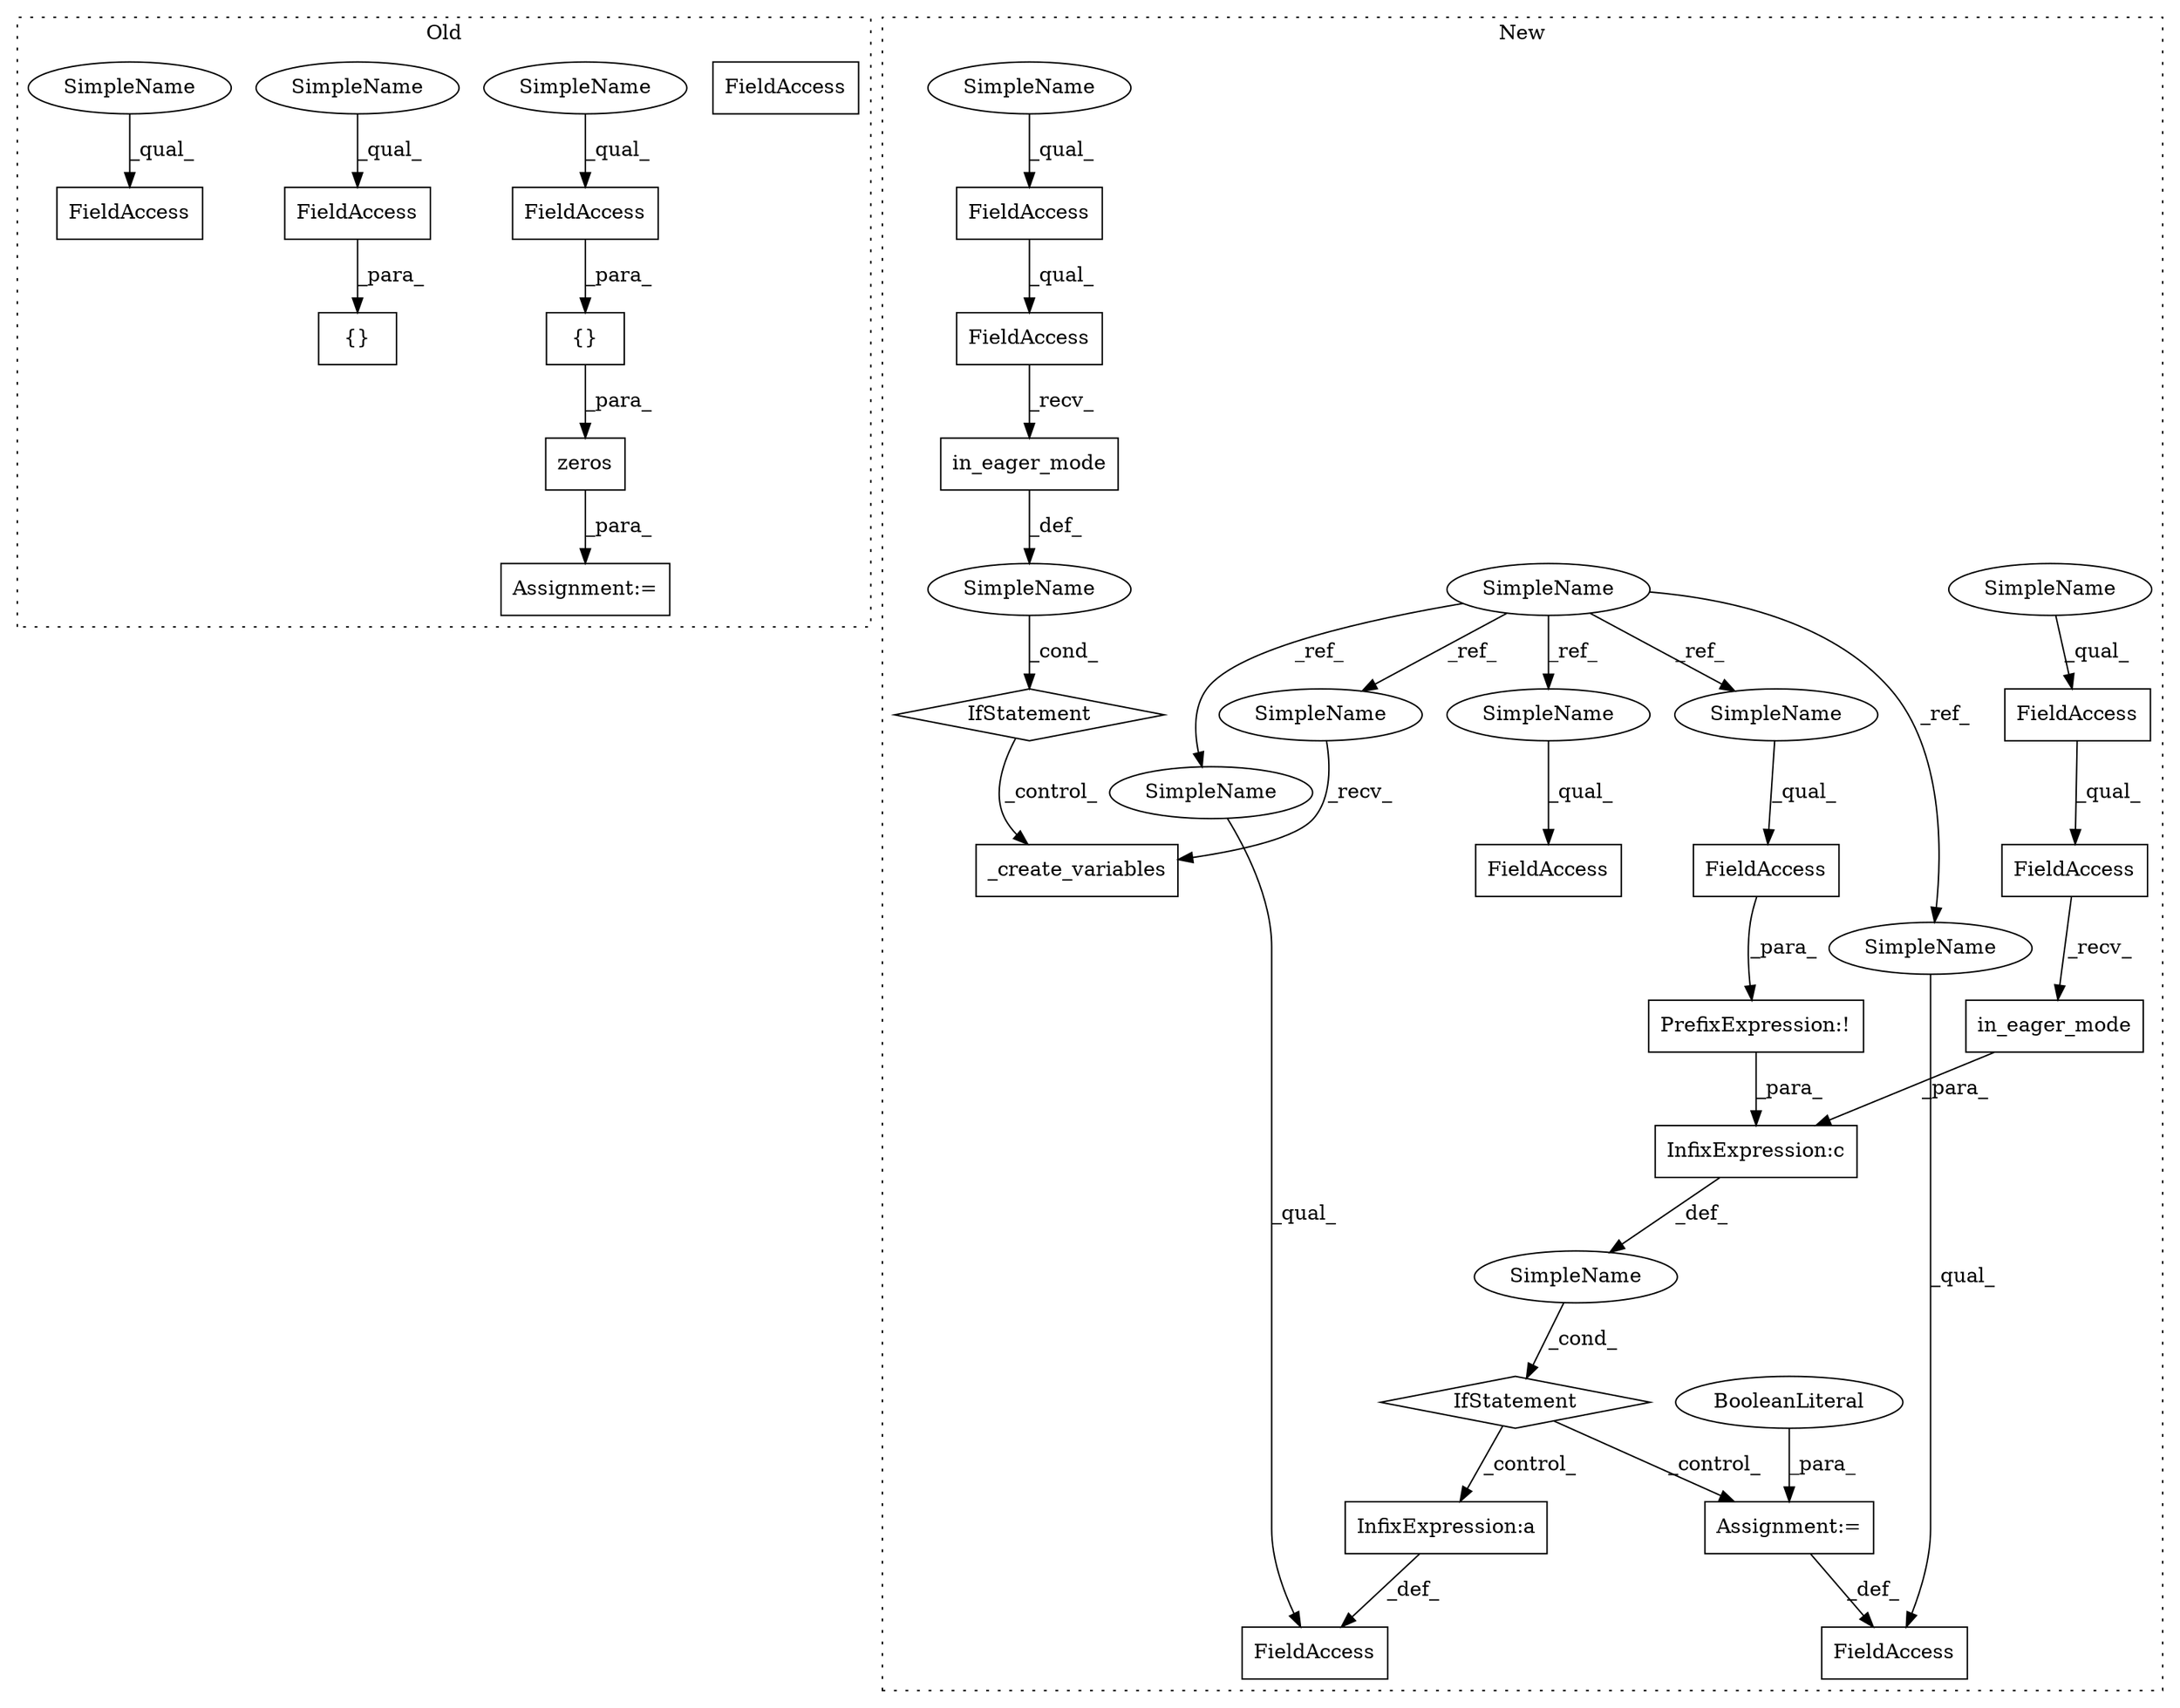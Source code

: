 digraph G {
subgraph cluster0 {
1 [label="zeros" a="32" s="84440,84478" l="6,1" shape="box"];
5 [label="{}" a="4" s="84455,84477" l="1,1" shape="box"];
10 [label="FieldAccess" a="22" s="84456" l="14" shape="box"];
13 [label="FieldAccess" a="22" s="85693" l="7" shape="box"];
16 [label="FieldAccess" a="22" s="84552" l="14" shape="box"];
19 [label="FieldAccess" a="22" s="84688" l="21" shape="box"];
25 [label="{}" a="4" s="84551,84573" l="1,1" shape="box"];
29 [label="Assignment:=" a="7" s="84429" l="1" shape="box"];
35 [label="SimpleName" a="42" s="84456" l="4" shape="ellipse"];
36 [label="SimpleName" a="42" s="84552" l="4" shape="ellipse"];
37 [label="SimpleName" a="42" s="84688" l="4" shape="ellipse"];
label = "Old";
style="dotted";
}
subgraph cluster1 {
2 [label="in_eager_mode" a="32" s="91668" l="15" shape="box"];
3 [label="InfixExpression:a" a="27" s="91754" l="3" shape="box"];
4 [label="PrefixExpression:!" a="38" s="91687" l="1" shape="box"];
6 [label="InfixExpression:c" a="27" s="91683" l="4" shape="box"];
7 [label="FieldAccess" a="22" s="91709" l="14" shape="box"];
8 [label="SimpleName" a="42" s="" l="" shape="ellipse"];
9 [label="IfStatement" a="25" s="91639,91699" l="4,2" shape="diamond"];
11 [label="SimpleName" a="42" s="89968" l="4" shape="ellipse"];
12 [label="_create_variables" a="32" s="90436" l="19" shape="box"];
14 [label="FieldAccess" a="22" s="90351" l="11" shape="box"];
15 [label="FieldAccess" a="22" s="91688" l="11" shape="box"];
17 [label="FieldAccess" a="22" s="91643" l="24" shape="box"];
18 [label="FieldAccess" a="22" s="91829" l="11" shape="box"];
20 [label="FieldAccess" a="22" s="91643" l="18" shape="box"];
21 [label="IfStatement" a="25" s="90292,90336" l="4,2" shape="diamond"];
22 [label="in_eager_mode" a="32" s="90321" l="15" shape="box"];
23 [label="FieldAccess" a="22" s="90296" l="24" shape="box"];
24 [label="FieldAccess" a="22" s="90296" l="18" shape="box"];
26 [label="SimpleName" a="42" s="" l="" shape="ellipse"];
27 [label="Assignment:=" a="7" s="91840" l="1" shape="box"];
28 [label="BooleanLiteral" a="9" s="91841" l="4" shape="ellipse"];
30 [label="SimpleName" a="42" s="91688" l="4" shape="ellipse"];
31 [label="SimpleName" a="42" s="91709" l="4" shape="ellipse"];
32 [label="SimpleName" a="42" s="90431" l="4" shape="ellipse"];
33 [label="SimpleName" a="42" s="90351" l="4" shape="ellipse"];
34 [label="SimpleName" a="42" s="91829" l="4" shape="ellipse"];
38 [label="SimpleName" a="42" s="90296" l="10" shape="ellipse"];
39 [label="SimpleName" a="42" s="91643" l="10" shape="ellipse"];
label = "New";
style="dotted";
}
1 -> 29 [label="_para_"];
2 -> 6 [label="_para_"];
3 -> 7 [label="_def_"];
4 -> 6 [label="_para_"];
5 -> 1 [label="_para_"];
6 -> 8 [label="_def_"];
8 -> 9 [label="_cond_"];
9 -> 3 [label="_control_"];
9 -> 27 [label="_control_"];
10 -> 5 [label="_para_"];
11 -> 31 [label="_ref_"];
11 -> 32 [label="_ref_"];
11 -> 33 [label="_ref_"];
11 -> 30 [label="_ref_"];
11 -> 34 [label="_ref_"];
15 -> 4 [label="_para_"];
16 -> 25 [label="_para_"];
17 -> 2 [label="_recv_"];
20 -> 17 [label="_qual_"];
21 -> 12 [label="_control_"];
22 -> 26 [label="_def_"];
23 -> 22 [label="_recv_"];
24 -> 23 [label="_qual_"];
26 -> 21 [label="_cond_"];
27 -> 18 [label="_def_"];
28 -> 27 [label="_para_"];
30 -> 15 [label="_qual_"];
31 -> 7 [label="_qual_"];
32 -> 12 [label="_recv_"];
33 -> 14 [label="_qual_"];
34 -> 18 [label="_qual_"];
35 -> 10 [label="_qual_"];
36 -> 16 [label="_qual_"];
37 -> 19 [label="_qual_"];
38 -> 24 [label="_qual_"];
39 -> 20 [label="_qual_"];
}